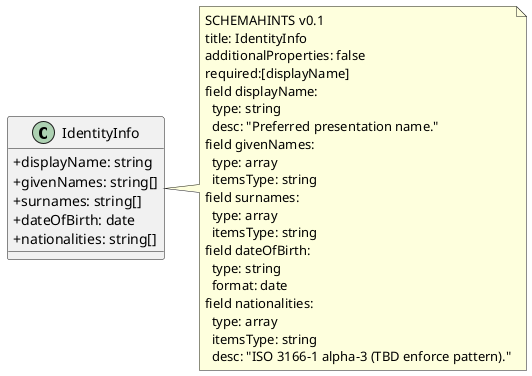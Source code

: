 @startuml
skinparam classAttributeIconSize 0
class IdentityInfo {
  +displayName: string
  +givenNames: string[]
  +surnames: string[]
  +dateOfBirth: date
  +nationalities: string[]
}
note right of IdentityInfo
SCHEMAHINTS v0.1
title: IdentityInfo
additionalProperties: false
required:[displayName]
field displayName:
  type: string
  desc: "Preferred presentation name."
field givenNames:
  type: array
  itemsType: string
field surnames:
  type: array
  itemsType: string
field dateOfBirth:
  type: string
  format: date
field nationalities:
  type: array
  itemsType: string
  desc: "ISO 3166-1 alpha-3 (TBD enforce pattern)."
end note
@enduml
